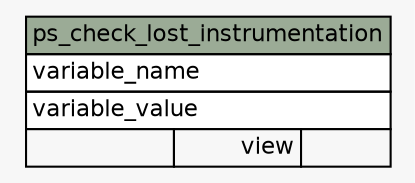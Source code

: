 // dot 2.44.1 on Linux 5.5.13-arch2-1
// SchemaSpy rev 590
digraph "ps_check_lost_instrumentation" {
  graph [
    rankdir="RL"
    bgcolor="#f7f7f7"
    nodesep="0.18"
    ranksep="0.46"
    fontname="Helvetica"
    fontsize="11"
  ];
  node [
    fontname="Helvetica"
    fontsize="11"
    shape="plaintext"
  ];
  edge [
    arrowsize="0.8"
  ];
  "ps_check_lost_instrumentation" [
    label=<
    <TABLE BORDER="0" CELLBORDER="1" CELLSPACING="0" BGCOLOR="#ffffff">
      <TR><TD COLSPAN="3" BGCOLOR="#9bab96" ALIGN="CENTER">ps_check_lost_instrumentation</TD></TR>
      <TR><TD PORT="variable_name" COLSPAN="3" ALIGN="LEFT">variable_name</TD></TR>
      <TR><TD PORT="variable_value" COLSPAN="3" ALIGN="LEFT">variable_value</TD></TR>
      <TR><TD ALIGN="LEFT" BGCOLOR="#f7f7f7">  </TD><TD ALIGN="RIGHT" BGCOLOR="#f7f7f7">view</TD><TD ALIGN="RIGHT" BGCOLOR="#f7f7f7">  </TD></TR>
    </TABLE>>
    URL="tables/ps_check_lost_instrumentation.html"
    tooltip="ps_check_lost_instrumentation"
  ];
}
